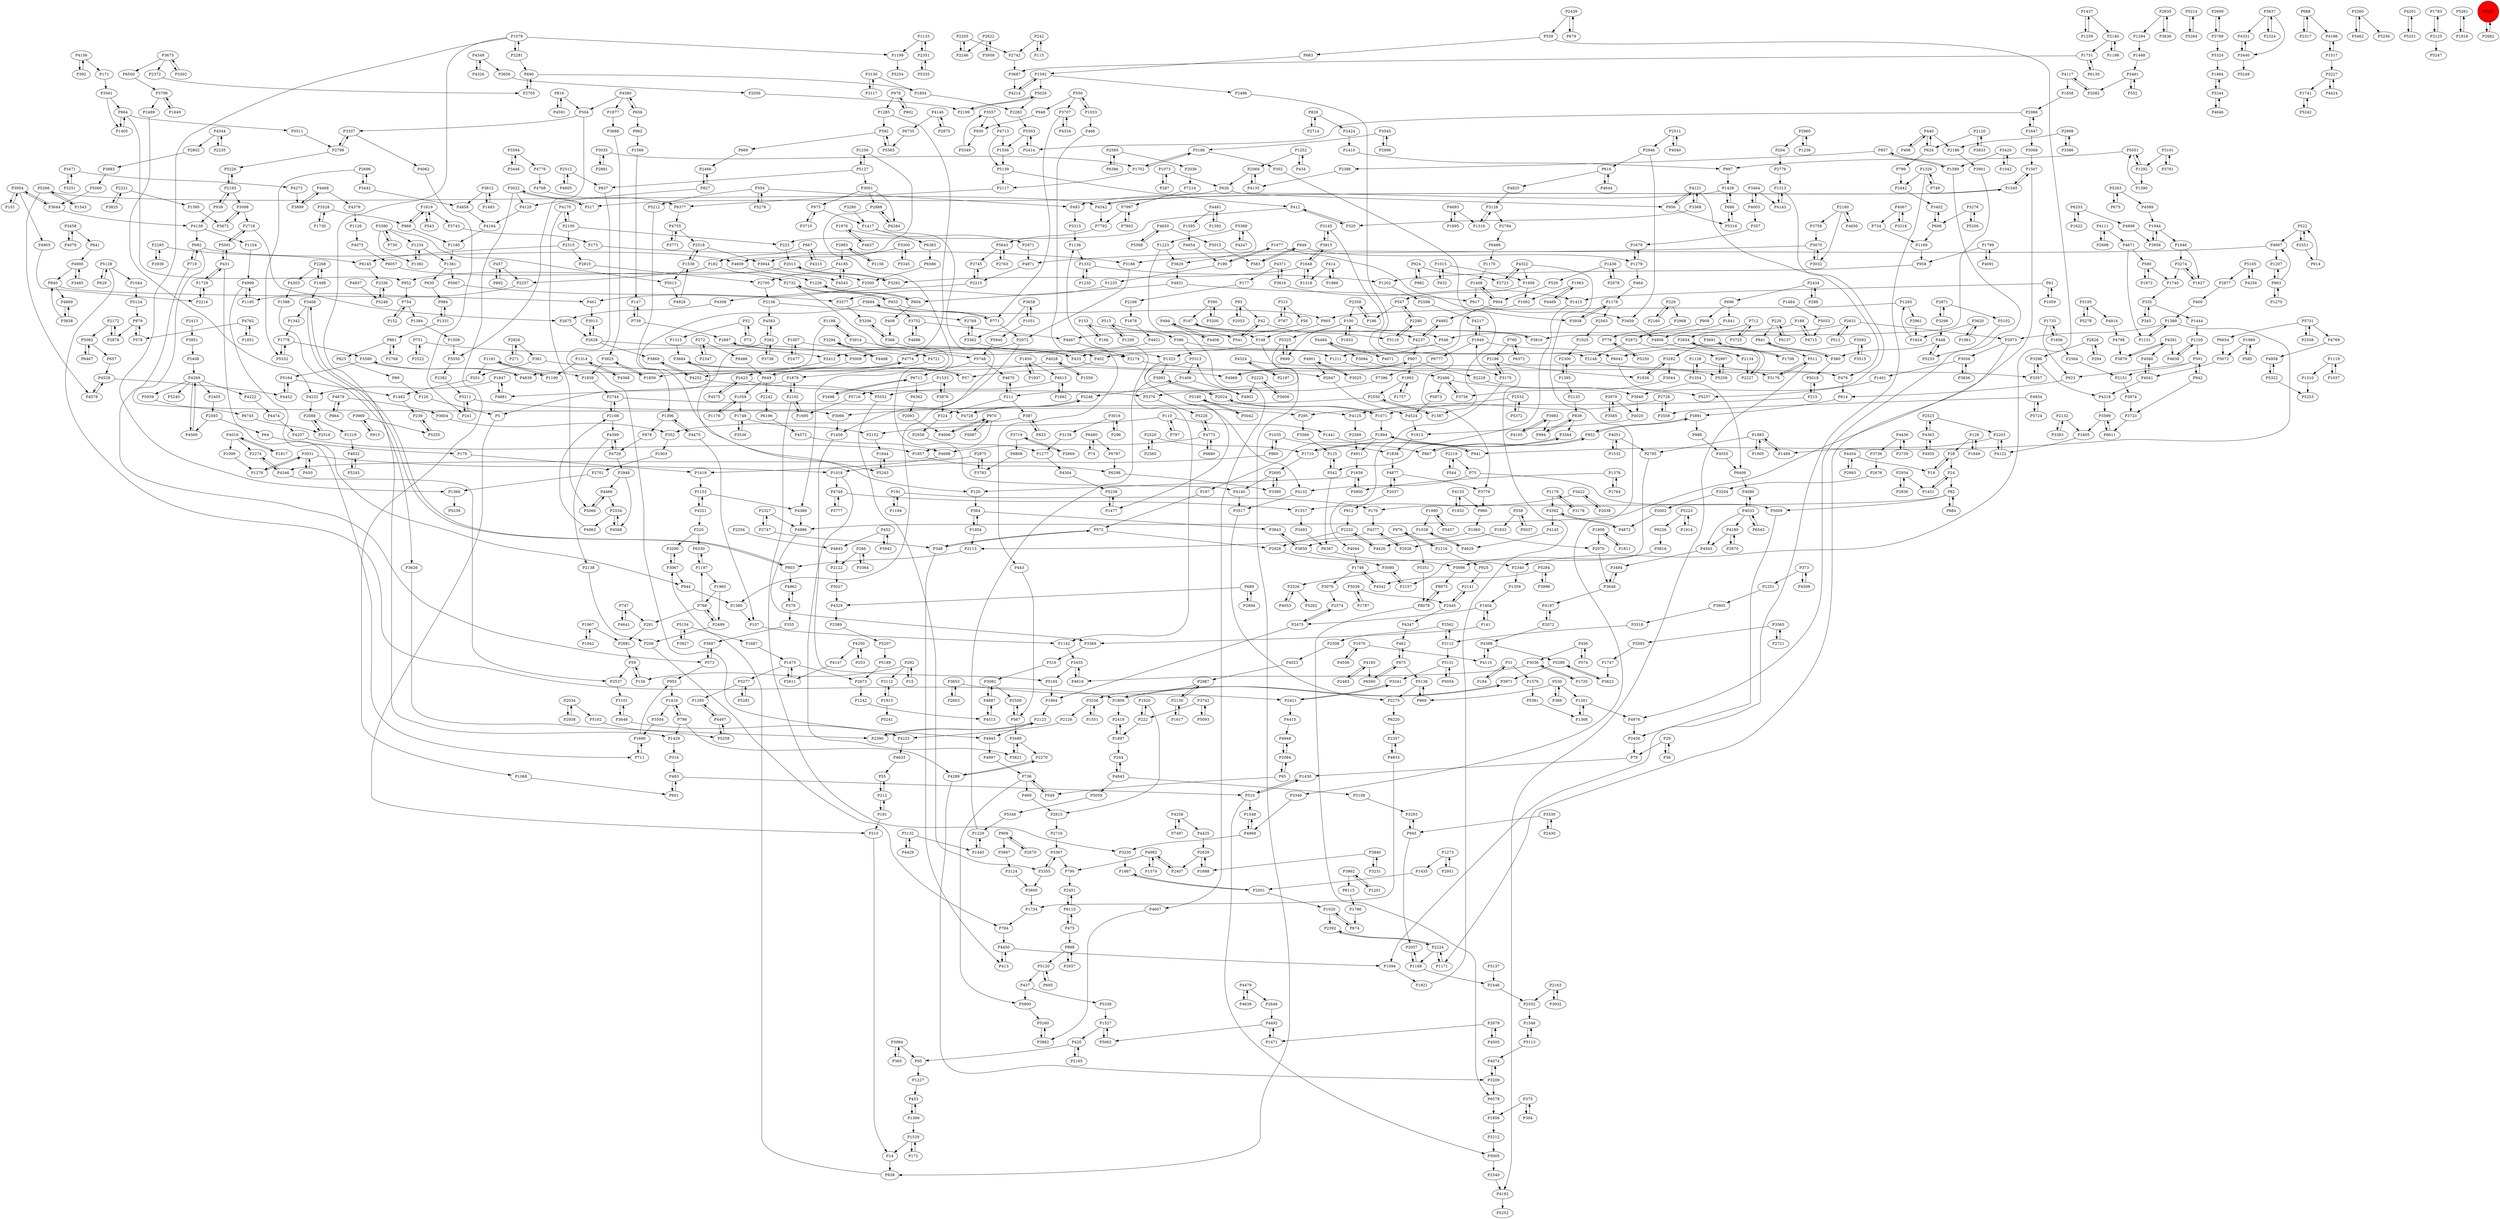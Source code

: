 digraph {
	P1428 -> P493
	P1498 -> P3408
	P2442 -> P3402
	P28 -> P19
	P4877 -> P2037
	P2072 -> P4197
	P2358 -> P100
	P1687 -> P1475
	P4962 -> P378
	P3761 -> P3101
	P1007 -> P2477
	P4067 -> P734
	P4143 -> P1313
	P3992 -> P2024
	P2961 -> P1624
	P2180 -> P4656
	P504 -> P3337
	P89 -> P126
	P3464 -> P4143
	P5568 -> P4650
	P1223 -> P3629
	P1007 -> P402
	P839 -> P994
	P5214 -> P5264
	P2609 -> P3789
	P1376 -> P1764
	P2523 -> P2203
	P4033 -> P4180
	P4197 -> P2072
	P2002 -> P4872
	P3082 -> P4887
	P1252 -> P434
	P14 -> P838
	P768 -> P1197
	P4020 -> P1913
	P504 -> P3550
	P1436 -> P526
	P4389 -> P4996
	P2001 -> P1667
	P3974 -> P3723
	P2701 -> P1366
	P2728 -> P4125
	P3648 -> P4197
	P3637 -> P4331
	P4140 -> P3517
	P1733 -> P923
	P1342 -> P1776
	P4871 -> P2215
	P2871 -> P3298
	P2336 -> P5248
	P5062 -> P1527
	P1059 -> P61
	P4544 -> P2802
	P314 -> P483
	P4222 -> P4474
	P2108 -> P4399
	P3302 -> P3675
	P2057 -> P1168
	P5313 -> P1406
	P1894 -> P197
	P2295 -> P2939
	P6115 -> P1786
	P335 -> P1444
	P2232 -> P2928
	P1993 -> P1757
	P3464 -> P4003
	P1731 -> P6130
	P2157 -> P3080
	P1809 -> P2418
	P420 -> P2165
	P2993 -> P4454
	P5087 -> P970
	P1404 -> P141
	P4715 -> P188
	P1354 -> P1128
	P4117 -> P1658
	P1897 -> P2418
	P898 -> P2657
	P215 -> P5018
	P1877 -> P3688
	P2315 -> P6145
	P827 -> P2466
	P2551 -> P914
	P2423 -> P5376
	P2888 -> P6284
	P3504 -> P1680
	P1416 -> P3504
	P1605 -> P4122
	P2744 -> P4728
	P4755 -> P3771
	P3594 -> P3446
	P1841 -> P4808
	P1878 -> P2192
	P3274 -> P1627
	P4349 -> P4326
	P768 -> P2499
	P686 -> P5316
	P1710 -> P2695
	P1153 -> P4389
	P5131 -> P5054
	P4650 -> P5568
	P156 -> P59
	P912 -> P2232
	P1273 -> P1435
	P4997 -> P736
	P2631 -> P2973
	P3621 -> P3490
	P4637 -> P1976
	P4237 -> P907
	P4347 -> P462
	P3942 -> P452
	P1099 -> P1278
	P4575 -> P2423
	P1622 -> P6253
	P1734 -> P784
	P1256 -> P4609
	P5716 -> P1695
	P4605 -> P2512
	P220 -> P3290
	P4798 -> P3879
	P1776 -> P5332
	P390 -> P167
	P2934 -> P1451
	P857 -> P2386
	P994 -> P839
	P592 -> P669
	P100 -> P1933
	P952 -> P754
	P1058 -> P1748
	P2565 -> P2520
	P2038 -> P3422
	P2946 -> P3459
	P2268 -> P1498
	P2340 -> P1359
	P2280 -> P547
	P3442 -> P4858
	P4474 -> P4207
	P1259 -> P1437
	P4943 -> P3484
	P294 -> P2828
	P4524 -> P1913
	P3742 -> P5093
	P6586 -> P2500
	P4147 -> P2611
	P949 -> P1279
	P583 -> P949
	P1648 -> P3292
	P2445 -> P2141
	P1316 -> P3128
	P630 -> P984
	P3455 -> P5165
	P4363 -> P2523
	P2001 -> P1020
	P904 -> P1408
	P3688 -> P3923
	P4492 -> P1471
	P3390 -> P5013
	P3251 -> P3471
	P357 -> P1679
	P3101 -> P3761
	P1659 -> P3900
	P1748 -> P2152
	P3938 -> P1178
	P1018 -> P3621
	P4773 -> P5228
	P573 -> P3697
	P541 -> P42
	P387 -> P833
	P3022 -> P1068
	P2551 -> P522
	P3422 -> P2038
	P4170 -> P2100
	P1181 -> P1839
	P3580 -> P4839
	P1234 -> P1382
	P295 -> P3566
	P302 -> P1387
	P930 -> P3349
	P15 -> P292
	P3984 -> P365
	P3124 -> P3800
	P3836 -> P3056
	P4016 -> P2274
	P2123 -> P2390
	P469 -> P2815
	P5189 -> P2673
	P1417 -> P1380
	P5066 -> P4466
	P3393 -> P1747
	P3593 -> P3515
	P431 -> P5091
	P6611 -> P3599
	P1382 -> P1234
	P6220 -> P2357
	P5059 -> P5346
	P924 -> P982
	P5552 -> P3355
	P2639 -> P1688
	P688 -> P2317
	P1405 -> P864
	P522 -> P4907
	P771 -> P2972
	P1292 -> P1390
	P580 -> P1972
	P4887 -> P3082
	P2424 -> P1410
	P3566 -> P125
	P288 -> P2434
	P712 -> P3725
	P390 -> P3200
	P1576 -> P5381
	P7214 -> P7997
	P4749 -> P3777
	P291 -> P2681
	P4388 -> P4110
	P3001 -> P6284
	P1168 -> P2057
	P1617 -> P2130
	P4755 -> P2518
	P2203 -> P1469
	P1310 -> P5253
	P2113 -> P803
	P1390 -> P5051
	P3044 -> P3756
	P6578 -> P1856
	P5105 -> P4256
	P3001 -> P2888
	P5015 -> P583
	P2611 -> P1475
	P5696 -> P8075
	P1178 -> P2563
	P4185 -> P2700
	P3260 -> P3462
	P1914 -> P5223
	P82 -> P170
	P624 -> P440
	P924 -> P2723
	P2747 -> P348
	P958 -> P1202
	P4572 -> P4698
	P5154 -> P3827
	P2105 -> P591
	P3882 -> P5260
	P2888 -> P4140
	P366 -> P530
	P1533 -> P5716
	P2875 -> P4146
	P153 -> P166
	P2451 -> P6110
	P4346 -> P2537
	P5266 -> P4578
	P1261 -> P1368
	P4945 -> P4997
	P4016 -> P1099
	P1895 -> P4693
	P909 -> P2670
	P2654 -> P2227
	P3035 -> P2891
	P3098 -> P2718
	P695 -> P5120
	P4892 -> P4237
	P335 -> P345
	P7997 -> P7792
	P266 -> P3364
	P1073 -> P287
	P3833 -> P2120
	P1667 -> P2001
	P3594 -> P4776
	P3471 -> P4272
	P3031 -> P450
	P79 -> P1430
	P5731 -> P2558
	P2215 -> P4308
	P5 -> P310
	P1847 -> P4881
	P3969 -> P913
	P4774 -> P649
	P3771 -> P4755
	P2088 -> P1219
	P3840 -> P3231
	P4201 -> P5251
	P2034 -> P2938
	P2718 -> P2675
	P2130 -> P2987
	P2216 -> P1729
	P197 -> P572
	P1990 -> P1038
	P3256 -> P1551
	P573 -> P955
	P414 -> P1886
	P2972 -> P1459
	P1783 -> P2125
	P1015 -> P1956
	P4146 -> P2875
	P1649 -> P3798
	P1949 -> P6041
	P7997 -> P7802
	P4982 -> P2407
	P1252 -> P2069
	P4324 -> P5259
	P6383 -> P6586
	P4580 -> P1877
	P4391 -> P3879
	P1015 -> P632
	P2523 -> P4363
	P1949 -> P6777
	P2973 -> P3056
	P3298 -> P448
	P2439 -> P679
	P1170 -> P1408
	P1188 -> P4839
	P3653 -> P2421
	P3137 -> P2446
	P2522 -> P751
	P4877 -> P3776
	P3725 -> P712
	P892 -> P457
	P1595 -> P5672
	P2058 -> P1277
	P2558 -> P5731
	P1677 -> P199
	P3752 -> P4467
	P6330 -> P1197
	P1176 -> P1058
	P968 -> P1180
	P402 -> P57
	P3420 -> P1589
	P4728 -> P5246
	P1517 -> P4196
	P5351 -> P8078
	P1545 -> P4342
	P1226 -> P604
	P4321 -> P220
	P683 -> P1592
	P1408 -> P904
	P1368 -> P1261
	P1416 -> P798
	P4091 -> P1799
	P6480 -> P74
	P2552 -> P1546
	P790 -> P2451
	P1223 -> P4607
	P1313 -> P4143
	P3485 -> P4900
	P2744 -> P2108
	P1883 -> P1905
	P2698 -> P4111
	P526 -> P904
	P494 -> P4408
	P7396 -> P5376
	P3743 -> P173
	P2205 -> P2742
	P5289 -> P3971
	P3838 -> P4869
	P4326 -> P4349
	P5200 -> P3276
	P970 -> P4006
	P546 -> P433
	P2174 -> P2847
	P8078 -> P6578
	P878 -> P4729
	P211 -> P387
	P4170 -> P5066
	P692 -> P719
	P686 -> P1428
	P1624 -> P1293
	P948 -> P930
	P1285 -> P3009
	P4003 -> P357
	P6711 -> P3498
	P167 -> P3816
	P1313 -> P3940
	P2125 -> P1783
	P3827 -> P5154
	P5250 -> P778
	P1538 -> P5013
	P1169 -> P958
	P4322 -> P1956
	P220 -> P6330
	P5565 -> P592
	P5102 -> P5233
	P1878 -> P4881
	P5018 -> P215
	P1408 -> P817
	P3227 -> P1741
	P5165 -> P1904
	P3139 -> P1277
	P591 -> P942
	P4468 -> P3889
	P2550 -> P3066
	P4192 -> P5252
	P2716 -> P3367
	P3330 -> P945
	P4679 -> P3604
	P1592 -> P5026
	P110 -> P797
	P24 -> P1451
	P1799 -> P4091
	P5093 -> P3742
	P3561 -> P864
	P2414 -> P5303
	P4721 -> P1878
	P4023 -> P2987
	P5180 -> P4125
	P1883 -> P1469
	P2100 -> P223
	P3368 -> P4121
	P1976 -> P4637
	P1648 -> P3815
	P4051 -> P2795
	P754 -> P152
	P2520 -> P1710
	P4121 -> P3368
	P4121 -> P956
	P3900 -> P1659
	P6480 -> P6787
	P440 -> P2186
	P547 -> P186
	P1331 -> P984
	P73 -> P52
	P5091 -> P431
	P3392 -> P4145
	P3128 -> P2784
	P5324 -> P1884
	P4006 -> P970
	P408 -> P368
	P437 -> P5900
	P3637 -> P2324
	P2407 -> P4982
	P550 -> P3707
	P3082 -> P2556
	P272 -> P2347
	P3623 -> P5289
	P852 -> P867
	P3280 -> P1417
	P1179 -> P3178
	P1273 -> P2951
	P1606 -> P1733
	P31 -> P184
	P4289 -> P2270
	P3296 -> P3357
	P1903 -> P2701
	P2037 -> P4877
	P182 -> P2732
	P2180 -> P3759
	P3446 -> P3594
	P1417 -> P6383
	P1035 -> P1838
	P558 -> P1833
	P4901 -> P3025
	P42 -> P541
	P6377 -> P4755
	P4346 -> P2274
	P1306 -> P453
	P2126 -> P4233
	P4497 -> P5258
	P3565 -> P3393
	P2140 -> P1731
	P624 -> P799
	P3227 -> P4424
	P1507 -> P1545
	P6560 -> P875
	P4670 -> P211
	P2675 -> P2628
	P3364 -> P266
	P976 -> P5351
	P2315 -> P2810
	P262 -> P3738
	P1730 -> P3528
	P4469 -> P1963
	P1920 -> P222
	P2223 -> P4902
	P4074 -> P3209
	P2562 -> P2508
	P6057 -> P4543
	P2357 -> P4833
	P861 -> P823
	P4969 -> P907
	P4467 -> P2174
	P6196 -> P4572
	P433 -> P479
	P2971 -> P4871
	P2728 -> P3558
	P1256 -> P5127
	P3905 -> P3518
	P5164 -> P4452
	P816 -> P4591
	P368 -> P1323
	P5303 -> P1556
	P2585 -> P6386
	P2802 -> P3883
	P2696 -> P3442
	P6253 -> P1622
	P6680 -> P4773
	P1242 -> P4513
	P2300 -> P1395
	P1702 -> P5186
	P355 -> P3697
	P1731 -> P3687
	P4436 -> P3736
	P1819 -> P3743
	P3282 -> P3044
	P2327 -> P2747
	P939 -> P2193
	P242 -> P2742
	P3777 -> P4749
	P816 -> P504
	P3117 -> P3130
	P5042 -> P5180
	P4776 -> P4768
	P1747 -> P3623
	P616 -> P4644
	P3067 -> P944
	P3282 -> P1836
	P1491 -> P5257
	P2603 -> P3653
	P4105 -> P3983
	P2192 -> P3230
	P2654 -> P2134
	P2718 -> P5091
	P3954 -> P101
	P2973 -> P1171
	P5284 -> P4542
	P2134 -> P2227
	P6372 -> P760
	P4825 -> P3128
	P4391 -> P4638
	P4999 -> P1195
	P3658 -> P3362
	P2295 -> P6145
	P3080 -> P2157
	P1954 -> P364
	P3798 -> P1649
	P3719 -> P6808
	P3408 -> P1342
	P456 -> P574
	P2676 -> P3204
	P530 -> P366
	P4304 -> P5238
	P2512 -> P4605
	P4481 -> P1392
	P292 -> P15
	P988 -> P4555
	P3461 -> P552
	P1092 -> P1211
	P6777 -> P7396
	P4968 -> P3230
	P1746 -> P4542
	P3646 -> P4233
	P799 -> P2442
	P1179 -> P3392
	P1216 -> P976
	P184 -> P31
	P798 -> P4289
	P1384 -> P1509
	P2894 -> P689
	P128 -> P28
	P656 -> P862
	P3036 -> P1720
	P1389 -> P1151
	P3056 -> P1491
	P3616 -> P4371
	P4041 -> P4560
	P1692 -> P4615
	P1678 -> P4921
	P626 -> P517
	P375 -> P1856
	P2705 -> P690
	P1894 -> P941
	P4833 -> P1734
	P1961 -> P3620
	P739 -> P147
	P42 -> P3110
	P1235 -> P1332
	P4583 -> P262
	P3016 -> P3139
	P440 -> P496
	P1647 -> P2068
	P4125 -> P2589
	P1437 -> P2140
	P554 -> P493
	P2423 -> P4575
	P3422 -> P1557
	P3951 -> P2408
	P719 -> P573
	P1044 -> P5124
	P4556 -> P1676
	P1509 -> P3550
	P4120 -> P4164
	P5258 -> P4497
	P3545 -> P2996
	P1658 -> P2068
	P1606 -> P2564
	P1295 -> P4497
	P65 -> P549
	P3691 -> P1706
	P2163 -> P2552
	P412 -> P223
	P4773 -> P6680
	P4033 -> P4943
	P1956 -> P1092
	P862 -> P1566
	P1202 -> P2598
	P450 -> P3031
	P378 -> P4962
	P4424 -> P3227
	P461 -> P3013
	P364 -> P3843
	P3992 -> P1142
	P5748 -> P6711
	P861 -> P2768
	P74 -> P6480
	P3094 -> P3175
	P208 -> P784
	P2563 -> P1025
	P1956 -> P547
	P4509 -> P373
	P5207 -> P5189
	P1219 -> P4832
	P4484 -> P4071
	P2628 -> P3860
	P5900 -> P5260
	P1680 -> P711
	P3212 -> P5005
	P2224 -> P2392
	P4544 -> P2235
	P191 -> P1194
	P75 -> P5009
	P5051 -> P997
	P1548 -> P4968
	P5255 -> P239
	P2631 -> P512
	P52 -> P73
	P3110 -> P2280
	P3684 -> P120
	P1786 -> P674
	P2798 -> P3337
	P4452 -> P5164
	P1920 -> P2815
	P1468 -> P3461
	P1517 -> P3227
	P413 -> P4450
	P2975 -> P3783
	P365 -> P3984
	P5511 -> P2798
	P3292 -> P2013
	P1559 -> P4028
	P4342 -> P7792
	P3979 -> P3585
	P736 -> P549
	P3175 -> P4044
	P2486 -> P5873
	P4075 -> P6057
	P443 -> P567
	P452 -> P3942
	P734 -> P1169
	P4713 -> P1556
	P1498 -> P2268
	P4568 -> P2534
	P3009 -> P2423
	P244 -> P4843
	P345 -> P335
	P2158 -> P4583
	P2593 -> P64
	P4934 -> P3558
	P2739 -> P4436
	P3891 -> P988
	P2776 -> P1313
	P1060 -> P4426
	P1435 -> P2001
	P2574 -> P2475
	P4269 -> P4222
	P4639 -> P4479
	P841 -> P380
	P5091 -> P2718
	P515 -> P1200
	P5228 -> P4773
	P4269 -> P5939
	P907 -> P4969
	P904 -> P4892
	P1171 -> P2224
	P2898 -> P3386
	P2140 -> P1198
	P2622 -> P3958
	P4591 -> P816
	P3274 -> P1740
	P5281 -> P5277
	P1430 -> P510
	P4033 -> P4080
	P5731 -> P4769
	P1406 -> P5246
	P2193 -> P3098
	P315 -> P56
	P5105 -> P2877
	P171 -> P3561
	P1037 -> P1119
	P3983 -> P994
	P4858 -> P4164
	P186 -> P2358
	P3707 -> P4334
	P1285 -> P592
	P2593 -> P4569
	P4132 -> P3517
	P5277 -> P5281
	P5113 -> P1546
	P2072 -> P4388
	P550 -> P948
	P5724 -> P4934
	P4609 -> P1226
	P2483 -> P4165
	P2389 -> P5207
	P1445 -> P1229
	P2635 -> P1294
	P2589 -> P4911
	P3636 -> P2635
	P4958 -> P5322
	P1197 -> P1965
	P4258 -> P4425
	P93 -> P42
	P1236 -> P2960
	P4067 -> P3316
	P942 -> P591
	P2489 -> P4232
	P550 -> P1033
	P4832 -> P5245
	P4955 -> P4363
	P448 -> P5233
	P4881 -> P1847
	P147 -> P739
	P5223 -> P1914
	P1679 -> P1279
	P2013 -> P952
	P1294 -> P1468
	P3752 -> P4686
	P1546 -> P5113
	P4040 -> P2511
	P8075 -> P8078
	P3032 -> P3070
	P3367 -> P3355
	P543 -> P1819
	P6654 -> P3072
	P2828 -> P294
	P2714 -> P828
	P1729 -> P431
	P2654 -> P402
	P4165 -> P6560
	P1180 -> P1381
	P5108 -> P3293
	P4322 -> P3340
	P3694 -> P5243
	P2421 -> P3341
	P3940 -> P4020
	P1894 -> P4911
	P400 -> P1389
	P1020 -> P2392
	P1437 -> P1259
	P3984 -> P95
	P2224 -> P1171
	P4578 -> P4528
	P2987 -> P2130
	P3368 -> P320
	P3914 -> P5748
	P3815 -> P1648
	P2268 -> P4303
	P1292 -> P5051
	P4041 -> P4318
	P2386 -> P4135
	P860 -> P1035
	P3789 -> P5324
	P1469 -> P1883
	P5939 -> P6745
	P2500 -> P461
	P626 -> P956
	P817 -> P3459
	P3653 -> P2603
	P100 -> P5325
	P2372 -> P2705
	P1989 -> P3072
	P5026 -> P2199
	P1326 -> P749
	P4247 -> P5389
	P784 -> P4450
	P3616 -> P1415
	P4928 -> P1538
	P1538 -> P2518
	P6253 -> P4998
	P2197 -> P4324
	P3195 -> P4914
	P3066 -> P1459
	P2193 -> P939
	P1543 -> P5266
	P1648 -> P1318
	P3128 -> P1316
	P522 -> P2551
	P1451 -> P24
	P3067 -> P3290
	P6466 -> P1170
	P1126 -> P4075
	P320 -> P412
	P591 -> P2151
	P4111 -> P2698
	P2562 -> P2112
	P5026 -> P2283
	P3458 -> P4079
	P3290 -> P3067
	P2960 -> P1236
	P3646 -> P1101
	P3490 -> P2270
	P1293 -> P905
	P2198 -> P3175
	P2192 -> P1695
	P542 -> P6367
	P2351 -> P1133
	P1441 -> P867
	P315 -> P767
	P153 -> P4237
	P1038 -> P3859
	P978 -> P902
	P1181 -> P1190
	P1035 -> P860
	P3377 -> P3206
	P272 -> P6486
	P2405 -> P2593
	P2466 -> P827
	P908 -> P778
	P1033 -> P550
	P2228 -> P3940
	P2270 -> P4289
	P1436 -> P2678
	P4607 -> P3882
	P2163 -> P3932
	P3025 -> P4901
	P3962 -> P6115
	P2082 -> P4117
	P3687 -> P4214
	P1078 -> P1366
	P2970 -> P4180
	P5051 -> P1292
	P1201 -> P3962
	P4028 -> P4252
	P110 -> P2152
	P2877 -> P400
	P760 -> P6372
	P1323 -> P4132
	P945 -> P3293
	P494 -> P541
	P1592 -> P4214
	P3825 -> P2221
	P5251 -> P4201
	P1078 -> P1199
	P5120 -> P695
	P949 -> P583
	P223 -> P2013
	P296 -> P3016
	P3098 -> P5672
	P287 -> P1073
	P3859 -> P3843
	P2768 -> P861
	P3518 -> P2112
	P1585 -> P4654
	P222 -> P1897
	P3901 -> P3816
	P4808 -> P2134
	P1545 -> P1507
	P228 -> P841
	P4907 -> P3188
	P3675 -> P2372
	P2100 -> P2315
	P1507 -> P4996
	P2670 -> P909
	P2723 -> P4322
	P5389 -> P3629
	P2242 -> P6196
	P4269 -> P2405
	P2165 -> P420
	P614 -> P3891
	P5139 -> P2117
	P3068 -> P1507
	P749 -> P1326
	P6130 -> P1731
	P2678 -> P1436
	P375 -> P304
	P592 -> P5565
	P970 -> P1857
	P3206 -> P368
	P1741 -> P5242
	P1151 -> P1389
	P3296 -> P4318
	P262 -> P4583
	P3876 -> P324
	P2024 -> P3992
	P4111 -> P4671
	P699 -> P5325
	P2068 -> P1647
	P803 -> P3408
	P3648 -> P3484
	P4569 -> P4269
	P1278 -> P3031
	P1404 -> P2475
	P4901 -> P2847
	P120 -> P364
	P2872 -> P2148
	P6711 -> P6362
	P4982 -> P790
	P2695 -> P4140
	P606 -> P1169
	P3843 -> P3859
	P2960 -> P204
	P5113 -> P4074
	P2518 -> P3944
	P1944 -> P3956
	P6041 -> P6406
	P212 -> P55
	P4843 -> P5108
	P4479 -> P4639
	P4003 -> P3464
	P2520 -> P2565
	P115 -> P242
	P2518 -> P1538
	P56 -> P4467
	P3315 -> P1136
	P6137 -> P228
	P2224 -> P1168
	P166 -> P153
	P1967 -> P2681
	P3550 -> P2382
	P2639 -> P2407
	P3675 -> P6500
	P606 -> P3402
	P4968 -> P1548
	P4156 -> P171
	P679 -> P2439
	P3178 -> P1179
	P4729 -> P2948
	P2795 -> P2157
	P4233 -> P4633
	P2550 -> P1387
	P3599 -> P6611
	P310 -> P14
	P747 -> P4641
	P204 -> P2776
	P2186 -> P3901
	P1972 -> P580
	P378 -> P355
	P1532 -> P4051
	P4146 -> P6735
	P969 -> P5138
	P4887 -> P4513
	P2508 -> P4023
	P852 -> P3891
	P1989 -> P585
	P29 -> P36
	P5124 -> P879
	P5940 -> P5748
	P3209 -> P6578
	P4914 -> P4798
	P75 -> P4132
	P1190 -> P1181
	P5873 -> P4524
	P1211 -> P2486
	P4133 -> P1932
	P1921 -> P1949
	P3188 -> P2972
	P1315 -> P3684
	P530 -> P969
	P5261 -> P1816
	P2219 -> P544
	P667 -> P182
	P760 -> P2198
	P6110 -> P475
	P3462 -> P3260
	P4837 -> P5248
	P2108 -> P2744
	P4044 -> P1746
	P172 -> P1529
	P554 -> P5279
	P3195 -> P5278
	P3859 -> P2340
	P4481 -> P1585
	P4408 -> P494
	P1646 -> P3274
	P604 -> P1226
	P574 -> P456
	P3691 -> P3282
	P3620 -> P1624
	P2088 -> P2516
	P3838 -> P840
	P840 -> P461
	P515 -> P386
	P2534 -> P4568
	P1574 -> P4982
	P4053 -> P2526
	P324 -> P2058
	P1804 -> P2283
	P1234 -> P1381
	P5211 -> P295
	P1746 -> P3076
	P2534 -> P4963
	P6110 -> P2451
	P2084 -> P65
	P4729 -> P4399
	P1033 -> P466
	P52 -> P1315
	P5154 -> P1687
	P5289 -> P3623
	P2130 -> P1617
	P364 -> P1954
	P2446 -> P2552
	P2254 -> P4845
	P2763 -> P5643
	P2679 -> P4505
	P3362 -> P2769
	P253 -> P4250
	P4232 -> P2088
	P3883 -> P5060
	P2056 -> P2199
	P5128 -> P1044
	P3528 -> P968
	P2227 -> P2654
	P2439 -> P539
	P3891 -> P852
	P3383 -> P2132
	P3789 -> P2609
	P1937 -> P1850
	P199 -> P1677
	P6745 -> P2516
	P1251 -> P3905
	P3564 -> P1710
	P875 -> P462
	P2221 -> P1595
	P4121 -> P479
	P1551 -> P3256
	P567 -> P2556
	P3022 -> P4120
	P1965 -> P768
	P1963 -> P4469
	P5060 -> P3644
	P414 -> P1318
	P1153 -> P4321
	P483 -> P601
	P3517 -> P2275
	P4117 -> P2082
	P2123 -> P4945
	P4845 -> P2122
	P126 -> P5
	P2120 -> P624
	P4256 -> P5105
	P2198 -> P1836
	P1020 -> P674
	P5243 -> P1644
	P914 -> P522
	P547 -> P2280
	P3130 -> P1804
	P179 -> P1419
	P984 -> P1331
	P3958 -> P2622
	P4214 -> P1592
	P1227 -> P453
	P1071 -> P1894
	P1216 -> P925
	P4650 -> P5015
	P689 -> P2894
	P110 -> P1441
	P2026 -> P4377
	P4996 -> P3369
	P907 -> P1993
	P3783 -> P2975
	P59 -> P2537
	P1475 -> P2673
	P215 -> P295
	P7497 -> P4258
	P2132 -> P1605
	P2105 -> P4638
	P1904 -> P2123
	P496 -> P440
	P2798 -> P5226
	P649 -> P2242
	P5303 -> P2414
	P975 -> P1417
	P1963 -> P1092
	P909 -> P3947
	P3341 -> P2421
	P823 -> P89
	P3013 -> P2628
	P4644 -> P616
	P101 -> P3954
	P5278 -> P3195
	P453 -> P1306
	P1396 -> P4475
	P2274 -> P4346
	P3580 -> P5164
	P2445 -> P4347
	P857 -> P1589
	P152 -> P754
	P2975 -> P4346
	P3889 -> P4468
	P4768 -> P6377
	P3357 -> P3296
	P4139 -> P692
	P1527 -> P5062
	P860 -> P1018
	P4839 -> P3580
	P4638 -> P2105
	P82 -> P884
	P1419 -> P1153
	P1740 -> P335
	P5322 -> P4958
	P2486 -> P3756
	P5332 -> P1776
	P5372 -> P2532
	P1849 -> P128
	P141 -> P3369
	P2408 -> P4269
	P4454 -> P2993
	P778 -> P5250
	P3528 -> P1730
	P2122 -> P3027
	P649 -> P1058
	P3515 -> P3593
	P879 -> P2878
	P4831 -> P817
	P5316 -> P686
	P4693 -> P1895
	P1676 -> P4110
	P4963 -> P2108
	P3355 -> P3367
	P3558 -> P2728
	P4371 -> P177
	P6226 -> P5816
	P798 -> P1416
	P1195 -> P4999
	P1527 -> P420
	P902 -> P978
	P6467 -> P5092
	P2412 -> P1859
	P1680 -> P955
	P2156 -> P2983
	P1932 -> P4133
	P667 -> P4313
	P2024 -> P1071
	P1025 -> P2300
	P3256 -> P2126
	P4080 -> P4033
	P6735 -> P5565
	P4313 -> P667
	P3798 -> P2489
	P1178 -> P3938
	P5186 -> P302
	P3719 -> P2669
	P4399 -> P2138
	P2810 -> P2700
	P1886 -> P414
	P1482 -> P239
	P3536 -> P1748
	P3330 -> P2430
	P1566 -> P147
	P2871 -> P5102
	P6386 -> P2585
	P440 -> P624
	P1293 -> P2961
	P4331 -> P3440
	P5816 -> P5696
	P730 -> P3390
	P1136 -> P1332
	P963 -> P4907
	P177 -> P2166
	P3612 -> P1493
	P475 -> P898
	P1406 -> P4902
	P692 -> P4609
	P5608 -> P2223
	P5389 -> P1223
	P1078 -> P1429
	P956 -> P5316
	P4679 -> P664
	P2421 -> P4415
	P4342 -> P1545
	P4318 -> P3599
	P3684 -> P57
	P4905 -> P2216
	P3200 -> P390
	P4872 -> P3392
	P2317 -> P688
	P241 -> P5211
	P5223 -> P6226
	P2215 -> P2745
	P348 -> P572
	P2826 -> P361
	P3076 -> P2574
	P1207 -> P963
	P879 -> P578
	P1018 -> P4749
	P475 -> P6110
	P2631 -> P2872
	P3979 -> P4020
	P3604 -> P352
	P939 -> P4139
	P2695 -> P3380
	P3498 -> P6711
	P1954 -> P2113
	P3944 -> P2500
	P457 -> P892
	P6145 -> P2336
	P4165 -> P2483
	P2646 -> P4492
	P4272 -> P3889
	P5277 -> P1295
	P1395 -> P2133
	P4686 -> P3752
	P1592 -> P2496
	P1060 -> P2070
	P457 -> P2257
	P6808 -> P3783
	P2100 -> P4170
	P3145 -> P3776
	P5092 -> P6467
	P2172 -> P5092
	P1051 -> P5940
	P348 -> P413
	P1318 -> P1648
	P1229 -> P1445
	P2669 -> P3719
	P1133 -> P2351
	P1729 -> P2216
	P188 -> P546
	P4258 -> P7497
	P3080 -> P2526
	P4454 -> P19
	P1799 -> P958
	P4164 -> P1180
	P3971 -> P1809
	P1710 -> P3564
	P3392 -> P4872
	P3362 -> P2174
	P1993 -> P2550
	P1038 -> P4629
	P2281 -> P1078
	P5131 -> P3341
	P2983 -> P4185
	P6543 -> P4033
	P29 -> P79
	P1556 -> P5139
	P1381 -> P630
	P4145 -> P4629
	P3204 -> P2002
	P3035 -> P1702
	P3230 -> P1667
	P5279 -> P554
	P4252 -> P3860
	P2203 -> P4122
	P188 -> P4715
	P1787 -> P5039
	P905 -> P148
	P4349 -> P3656
	P2148 -> P3357
	P5138 -> P2275
	P1859 -> P3923
	P933 -> P2732
	P4900 -> P840
	P4998 -> P3956
	P1720 -> P3036
	P898 -> P5120
	P4646 -> P5244
	P1326 -> P1094
	P1094 -> P1921
	P530 -> P1261
	P1429 -> P314
	P373 -> P1251
	P4528 -> P4578
	P3557 -> P4713
	P554 -> P5212
	P2392 -> P2224
	P6406 -> P4080
	P2742 -> P3687
	P4589 -> P1944
	P5053 -> P4715
	P945 -> P2057
	P1942 -> P1967
	P4921 -> P2412
	P1695 -> P2192
	P3112 -> P1915
	P4016 -> P1817
	P4629 -> P1038
	P2280 -> P3110
	P1133 -> P1199
	P2951 -> P1273
	P3294 -> P4721
	P199 -> P1233
	P5338 -> P1527
	P2496 -> P2148
	P2151 -> P3974
	P2537 -> P1101
	P944 -> P1380
	P59 -> P156
	P978 -> P1285
	P4250 -> P4147
	P1197 -> P6330
	P3675 -> P3302
	P4615 -> P1692
	P4071 -> P4484
	P1475 -> P2611
	P1856 -> P3212
	P2221 -> P3825
	P3459 -> P4808
	P2084 -> P4948
	P3658 -> P1051
	P3471 -> P3251
	P61 -> P1415
	P5259 -> P2997
	P2117 -> P6377
	P5039 -> P1787
	P3300 -> P5345
	P2948 -> P4466
	P2997 -> P5259
	P361 -> P201
	P2180 -> P3032
	P1366 -> P5239
	P544 -> P2219
	P3742 -> P222
	P4907 -> P1207
	P5263 -> P4589
	P1194 -> P191
	P1589 -> P4976
	P2132 -> P3383
	P3694 -> P771
	P3561 -> P1405
	P3072 -> P4041
	P3440 -> P5249
	P751 -> P2522
	P464 -> P1178
	P2138 -> P208
	P2983 -> P2156
	P510 -> P5005
	P19 -> P28
	P4948 -> P2084
	P2972 -> P4774
	P2499 -> P208
	P1915 -> P3112
	P433 -> P2887
	P5005 -> P2540
	P2696 -> P5332
	P4513 -> P4887
	P5264 -> P5214
	P170 -> P4377
	P7802 -> P7997
	P3402 -> P606
	P2679 -> P1471
	P1808 -> P2070
	P1380 -> P107
	P1976 -> P2971
	P3276 -> P606
	P690 -> P2705
	P747 -> P291
	P4466 -> P2534
	P1811 -> P1808
	P1314 -> P4368
	P3367 -> P790
	P833 -> P387
	P1323 -> P3992
	P5211 -> P241
	P1270 -> P963
	P4671 -> P1151
	P373 -> P4509
	P2430 -> P3330
	P5263 -> P675
	P2112 -> P2562
	P1392 -> P4481
	P4505 -> P2679
	P2928 -> P3080
	P4133 -> P980
	P5381 -> P1368
	P3380 -> P2695
	P4560 -> P4041
	P1819 -> P543
	P1588 -> P3626
	P173 -> P3188
	P1071 -> P2024
	P2564 -> P2151
	P386 -> P5313
	P3876 -> P1533
	P3629 -> P4831
	P483 -> P510
	P4843 -> P5059
	P4180 -> P2970
	P968 -> P1819
	P2732 -> P4389
	P2934 -> P2936
	P7792 -> P5643
	P479 -> P614
	P4250 -> P253
	P239 -> P5255
	P201 -> P1482
	P3355 -> P3800
	P3484 -> P3648
	P803 -> P4962
	P2125 -> P5247
	P1128 -> P1354
	P2347 -> P272
	P2275 -> P6220
	P1816 -> P5261
	P3626 -> P2390
	P4450 -> P1094
	P5237 -> P2682
	P1990 -> P5457
	P1702 -> P2117
	P4363 -> P4955
	P980 -> P1060
	P657 -> P4528
	P5643 -> P2763
	P3455 -> P4618
	P976 -> P1216
	P2324 -> P3637
	P4051 -> P1532
	P3637 -> P3440
	P2987 -> P3256
	P3759 -> P3070
	P3493 -> P6367
	P3969 -> P5255
	P637 -> P4945
	P4618 -> P3455
	P316 -> P3082
	P517 -> P3022
	P572 -> P2928
	P1389 -> P941
	P2585 -> P2036
	P1104 -> P4999
	P2160 -> P229
	P5246 -> P4728
	P1389 -> P2973
	P3656 -> P2056
	P211 -> P324
	P2257 -> P1195
	P4656 -> P2180
	P1078 -> P2281
	P875 -> P5138
	P4207 -> P1857
	P1529 -> P14
	P4475 -> P1396
	P2682 -> P5237
	P55 -> P212
	P1277 -> P4304
	P222 -> P1920
	P3316 -> P4067
	P3840 -> P1688
	P93 -> P2053
	P4902 -> P5313
	P4329 -> P2389
	P632 -> P1015
	P549 -> P736
	P2732 -> P933
	P456 -> P3036
	P181 -> P310
	P3031 -> P1278
	P3860 -> P4252
	P6298 -> P3380
	P4615 -> P5552
	P591 -> P923
	P2036 -> P7214
	P4436 -> P2739
	P3294 -> P4498
	P5325 -> P699
	P1850 -> P4615
	P2037 -> P912
	P3031 -> P1018
	P982 -> P924
	P3440 -> P4331
	P5127 -> P637
	P4654 -> P199
	P31 -> P1576
	P864 -> P5511
	P4033 -> P6543
	P304 -> P375
	P580 -> P1740
	P907 -> P2228
	P181 -> P212
	P167 -> P148
	P3442 -> P2696
	P4426 -> P2232
	P828 -> P2424
	P2828 -> P3296
	P466 -> P443
	P242 -> P115
	P4399 -> P4729
	P65 -> P2084
	P2747 -> P2327
	P1676 -> P4556
	P8078 -> P8075
	P5092 -> P657
	P4492 -> P5062
	P4773 -> P4698
	P2700 -> P2158
	P578 -> P879
	P2526 -> P5262
	P4999 -> P944
	P5128 -> P1809
	P2141 -> P2445
	P191 -> P170
	P4377 -> P2113
	P5376 -> P5228
	P3132 -> P1445
	P2477 -> P1007
	P696 -> P908
	P970 -> P5087
	P1647 -> P3068
	P601 -> P483
	P1119 -> P1037
	P841 -> P511
	P387 -> P352
	P493 -> P3315
	P5643 -> P2745
	P754 -> P1384
	P558 -> P5037
	P4237 -> P4892
	P228 -> P6137
	P1475 -> P5277
	P3260 -> P5256
	P1200 -> P515
	P5139 -> P412
	P1410 -> P997
	P2070 -> P3648
	P4371 -> P3616
	P2219 -> P75
	P3776 -> P980
	P712 -> P2654
	P229 -> P2968
	P3276 -> P5200
	P689 -> P4329
	P2681 -> P59
	P2382 -> P5211
	P3620 -> P1961
	P827 -> P4120
	P696 -> P1841
	P5748 -> P4670
	P5266 -> P1543
	P3016 -> P296
	P3914 -> P1188
	P4217 -> P1949
	P1493 -> P3612
	P5120 -> P437
	P431 -> P1729
	P1897 -> P244
	P2499 -> P768
	P2532 -> P5372
	P128 -> P1849
	P262 -> P5
	P1706 -> P3691
	P1188 -> P3914
	P875 -> P6560
	P6362 -> P2093
	P380 -> P841
	P3723 -> P6611
	P4749 -> P1557
	P2456 -> P79
	P3644 -> P3954
	P100 -> P546
	P3738 -> P262
	P1808 -> P1811
	P5162 -> P5258
	P2390 -> P2123
	P6284 -> P2888
	P2511 -> P4040
	P3923 -> P1859
	P5037 -> P558
	P955 -> P1416
	P736 -> P469
	P798 -> P1429
	P5180 -> P5042
	P4269 -> P4569
	P4475 -> P107
	P975 -> P3710
	P2968 -> P2872
	P4450 -> P413
	P864 -> P952
	P3130 -> P3117
	P1042 -> P3420
	P3557 -> P930
	P3056 -> P3836
	P437 -> P5338
	P1644 -> P5243
	P5039 -> P2445
	P292 -> P3112
	P448 -> P380
	P1776 -> P3580
	P5226 -> P2193
	P1764 -> P1376
	P352 -> P1903
	P2486 -> P5257
	P4641 -> P747
	P4698 -> P1419
	P2556 -> P567
	P2826 -> P271
	P3337 -> P2798
	P1331 -> P861
	P4833 -> P2357
	P616 -> P4825
	P3458 -> P641
	P1332 -> P1235
	P1128 -> P3176
	P5266 -> P4342
	P148 -> P838
	P5322 -> P5253
	P4079 -> P3458
	P36 -> P29
	P3593 -> P6041
	P412 -> P320
	P1836 -> P3282
	P3998 -> P5284
	P1905 -> P1883
	P1181 -> P201
	P767 -> P315
	P1051 -> P3658
	P539 -> P2340
	P884 -> P82
	P2948 -> P4568
	P4497 -> P1295
	P1381 -> P5067
	P4466 -> P5066
	P3175 -> P2198
	P4498 -> P3294
	P3962 -> P1201
	P1933 -> P100
	P3800 -> P1734
	P1477 -> P5238
	P2205 -> P2246
	P5067 -> P3377
	P3420 -> P1042
	P4831 -> P604
	P24 -> P82
	P5260 -> P3882
	P4269 -> P5240
	P3697 -> P573
	P3490 -> P3621
	P2069 -> P626
	P2946 -> P616
	P4528 -> P4452
	P4377 -> P2026
	P649 -> P4774
	P2622 -> P2246
	P4388 -> P5289
	P1627 -> P3274
	P3585 -> P3979
	P1915 -> P5241
	P1332 -> P1202
	P1326 -> P2442
	P2898 -> P2186
	P5284 -> P3998
	P2192 -> P1878
	P669 -> P2466
	P271 -> P2826
	P1688 -> P2639
	P4110 -> P4388
	P2120 -> P3833
	P1817 -> P4016
	P1428 -> P686
	P2013 -> P3292
	P867 -> P852
	P3036 -> P4618
	P840 -> P4869
	P4185 -> P4543
	P5245 -> P4832
	P1847 -> P4232
	P3176 -> P511
	P1733 -> P1606
	P2413 -> P3951
	P1659 -> P120
	P3293 -> P945
	P4196 -> P1517
	P229 -> P2160
	P1965 -> P2499
	P4139 -> P1104
	P2936 -> P2934
	P4391 -> P4560
	P4303 -> P1588
	P2358 -> P186
	P452 -> P4845
	P4028 -> P1559
	P797 -> P110
	P57 -> P3684
	P3947 -> P3124
	P1589 -> P857
	P3599 -> P1605
	P3612 -> P4858
	P771 -> P3694
	P1833 -> P2026
	P392 -> P4156
	P511 -> P4192
	P2246 -> P2205
	P4135 -> P2069
	P1529 -> P172
	P1484 -> P5053
	P5325 -> P211
	P1459 -> P5165
	P462 -> P875
	P839 -> P3564
	P6486 -> P649
	P3956 -> P1944
	P1819 -> P968
	P1396 -> P878
	P4252 -> P5552
	P4869 -> P3838
	P3132 -> P4429
	P3386 -> P2898
	P100 -> P699
	P2532 -> P1071
	P552 -> P3461
	P512 -> P2631
	P3816 -> P167
	P997 -> P1428
	P5127 -> P3001
	P107 -> P1142
	P2283 -> P5303
	P420 -> P95
	P380 -> P5018
	P572 -> P348
	P3954 -> P3644
	P1142 -> P3455
	P1857 -> P6298
	P82 -> P5009
	P5233 -> P448
	P923 -> P614
	P4543 -> P4185
	P3001 -> P975
	P3736 -> P2676
	P2526 -> P4053
	P3408 -> P803
	P3390 -> P730
	P1058 -> P1176
	P1314 -> P1190
	P3340 -> P4968
	P3298 -> P2871
	P4934 -> P5724
	P3879 -> P4391
	P838 -> P3067
	P292 -> P156
	P2351 -> P5335
	P5335 -> P2351
	P2172 -> P2878
	P963 -> P1207
	P4429 -> P3132
	P1851 -> P4762
	P4180 -> P4943
	P2511 -> P2946
	P1757 -> P1993
	P2199 -> P5026
	P4713 -> P5139
	P1415 -> P542
	P4479 -> P2646
	P5346 -> P1229
	P510 -> P1548
	P2598 -> P4217
	P3337 -> P4062
	P1199 -> P5254
	P4334 -> P3707
	P1838 -> P4877
	P386 -> P1211
	P4976 -> P2456
	P3545 -> P5186
	P2434 -> P696
	P2939 -> P2295
	P2053 -> P93
	P4633 -> P55
	P5242 -> P1741
	P4542 -> P1746
	P4415 -> P4948
	P434 -> P1252
	P5013 -> P4928
	P3145 -> P3815
	P5127 -> P1256
	P1068 -> P601
	P2516 -> P2088
	P5212 -> P1396
	P864 -> P1405
	P28 -> P24
	P148 -> P1323
	P1101 -> P3646
	P4911 -> P1659
	P3101 -> P1292
	P5389 -> P4247
	P4762 -> P1851
	P4982 -> P1574
	P3565 -> P2721
	P2628 -> P3013
	P690 -> P1804
	P2996 -> P3545
	P4762 -> P578
	P2938 -> P2034
	P4580 -> P656
	P2475 -> P2574
	P629 -> P5128
	P4468 -> P4379
	P4122 -> P2203
	P3815 -> P3145
	P61 -> P1059
	P3954 -> P4905
	P1748 -> P3536
	P1949 -> P4217
	P1677 -> P3938
	P688 -> P4196
	P4484 -> P3094
	P3369 -> P316
	P3390 -> P1382
	P674 -> P1020
	P3209 -> P4074
	P361 -> P4969
	P1198 -> P2140
	P2166 -> P1678
	P2034 -> P5162
	P95 -> P1227
	P4580 -> P504
	P4693 -> P1316
	P1306 -> P1529
	P3923 -> P1839
	P511 -> P3176
	P5186 -> P1702
	P2769 -> P3362
	P1557 -> P3493
	P2635 -> P3636
	P1884 -> P5244
	P5457 -> P1990
	P2158 -> P2769
	P4843 -> P244
	P1387 -> P2550
	P3707 -> P771
	P5238 -> P1477
	P1395 -> P2300
	P4322 -> P2723
	P3983 -> P4105
	P656 -> P4580
	P751 -> P2412
	P4156 -> P392
	P1646 -> P1627
	P510 -> P1430
	P4324 -> P2197
	P567 -> P3490
	P1229 -> P1136
	P942 -> P3723
	P4379 -> P1126
	P2872 -> P2997
	P2847 -> P4524
	P1359 -> P1404
	P1279 -> P464
	P3756 -> P2486
	P692 -> P3066
	P4368 -> P1314
	P1533 -> P3876
	P4900 -> P3485
	P2891 -> P3035
	P1883 -> P2795
	P3022 -> P517
	P212 -> P181
	P6367 -> P5696
	P2068 -> P2414
	P4062 -> P241
	P2223 -> P5608
	P736 -> P5900
	P2878 -> P2172
	P3644 -> P4139
	P2232 -> P4426
	P539 -> P683
	P1809 -> P3971
	P542 -> P125
	P431 -> P711
	P1233 -> P3377
	P768 -> P291
	P675 -> P5263
	P266 -> P2122
	P3349 -> P3557
	P963 -> P1270
	P3932 -> P2163
	P2721 -> P3565
	P2657 -> P898
	P2475 -> P1904
	P3461 -> P2082
	P5009 -> P2456
	P4425 -> P2639
	P1279 -> P1679
	P2418 -> P1897
	P4555 -> P6406
	P182 -> P2257
	P2193 -> P5226
	P2784 -> P6466
	P739 -> P2887
	P4769 -> P4958
	P4671 -> P580
	P2112 -> P5131
	P3027 -> P4329
	P1168 -> P2446
	P2093 -> P4006
	P3710 -> P975
	P64 -> P179
	P3070 -> P3032
	P3231 -> P3840
	P6500 -> P3798
	P2887 -> P433
	P2281 -> P690
	P2815 -> P2716
	P1839 -> P2744
	P1471 -> P4492
	P3390 -> P1234
	P913 -> P3969
	P4321 -> P1153
	P1119 -> P1310
	P6787 -> P6298
	P1944 -> P1646
	P2540 -> P4192
	P719 -> P692
	P5128 -> P629
	P2434 -> P288
	P5248 -> P2336
	P925 -> P2141
	P828 -> P2714
	P2235 -> P4544
	P2152 -> P1644
	P211 -> P4670
	P2745 -> P2215
	P2512 -> P637
	P5244 -> P1884
	P1261 -> P4976
	P125 -> P542
	P1850 -> P1937
	P5672 -> P3098
	P3070 -> P4871
	P5138 -> P969
	P933 -> P3752
	P5244 -> P4646
	P5054 -> P5131
	P956 -> P4121
	P711 -> P1680
	P2133 -> P839
	P604 -> P408
	P5345 -> P3300
	P1444 -> P2105
	P368 -> P3206
	P2069 -> P4135
	P2673 -> P1242
	P5313 -> P1477
	P2327 -> P4996
	P664 -> P4679
	P641 -> P4900
	P585 -> P1989
	P1376 -> P3900
	P5731 -> P6654
	P933 -> P905
	P1967 -> P1942
	P941 -> P1894
	P1073 -> P626
	P5164 -> P1482
	P2628 -> P3009
	P4289 -> P3209
	P4308 -> P2675
	P3300 -> P3944
	P1913 -> P1838
	P141 -> P1404
	P5237 [shape=circle]
	P5237 [style=filled]
	P5237 [fillcolor=red]
}